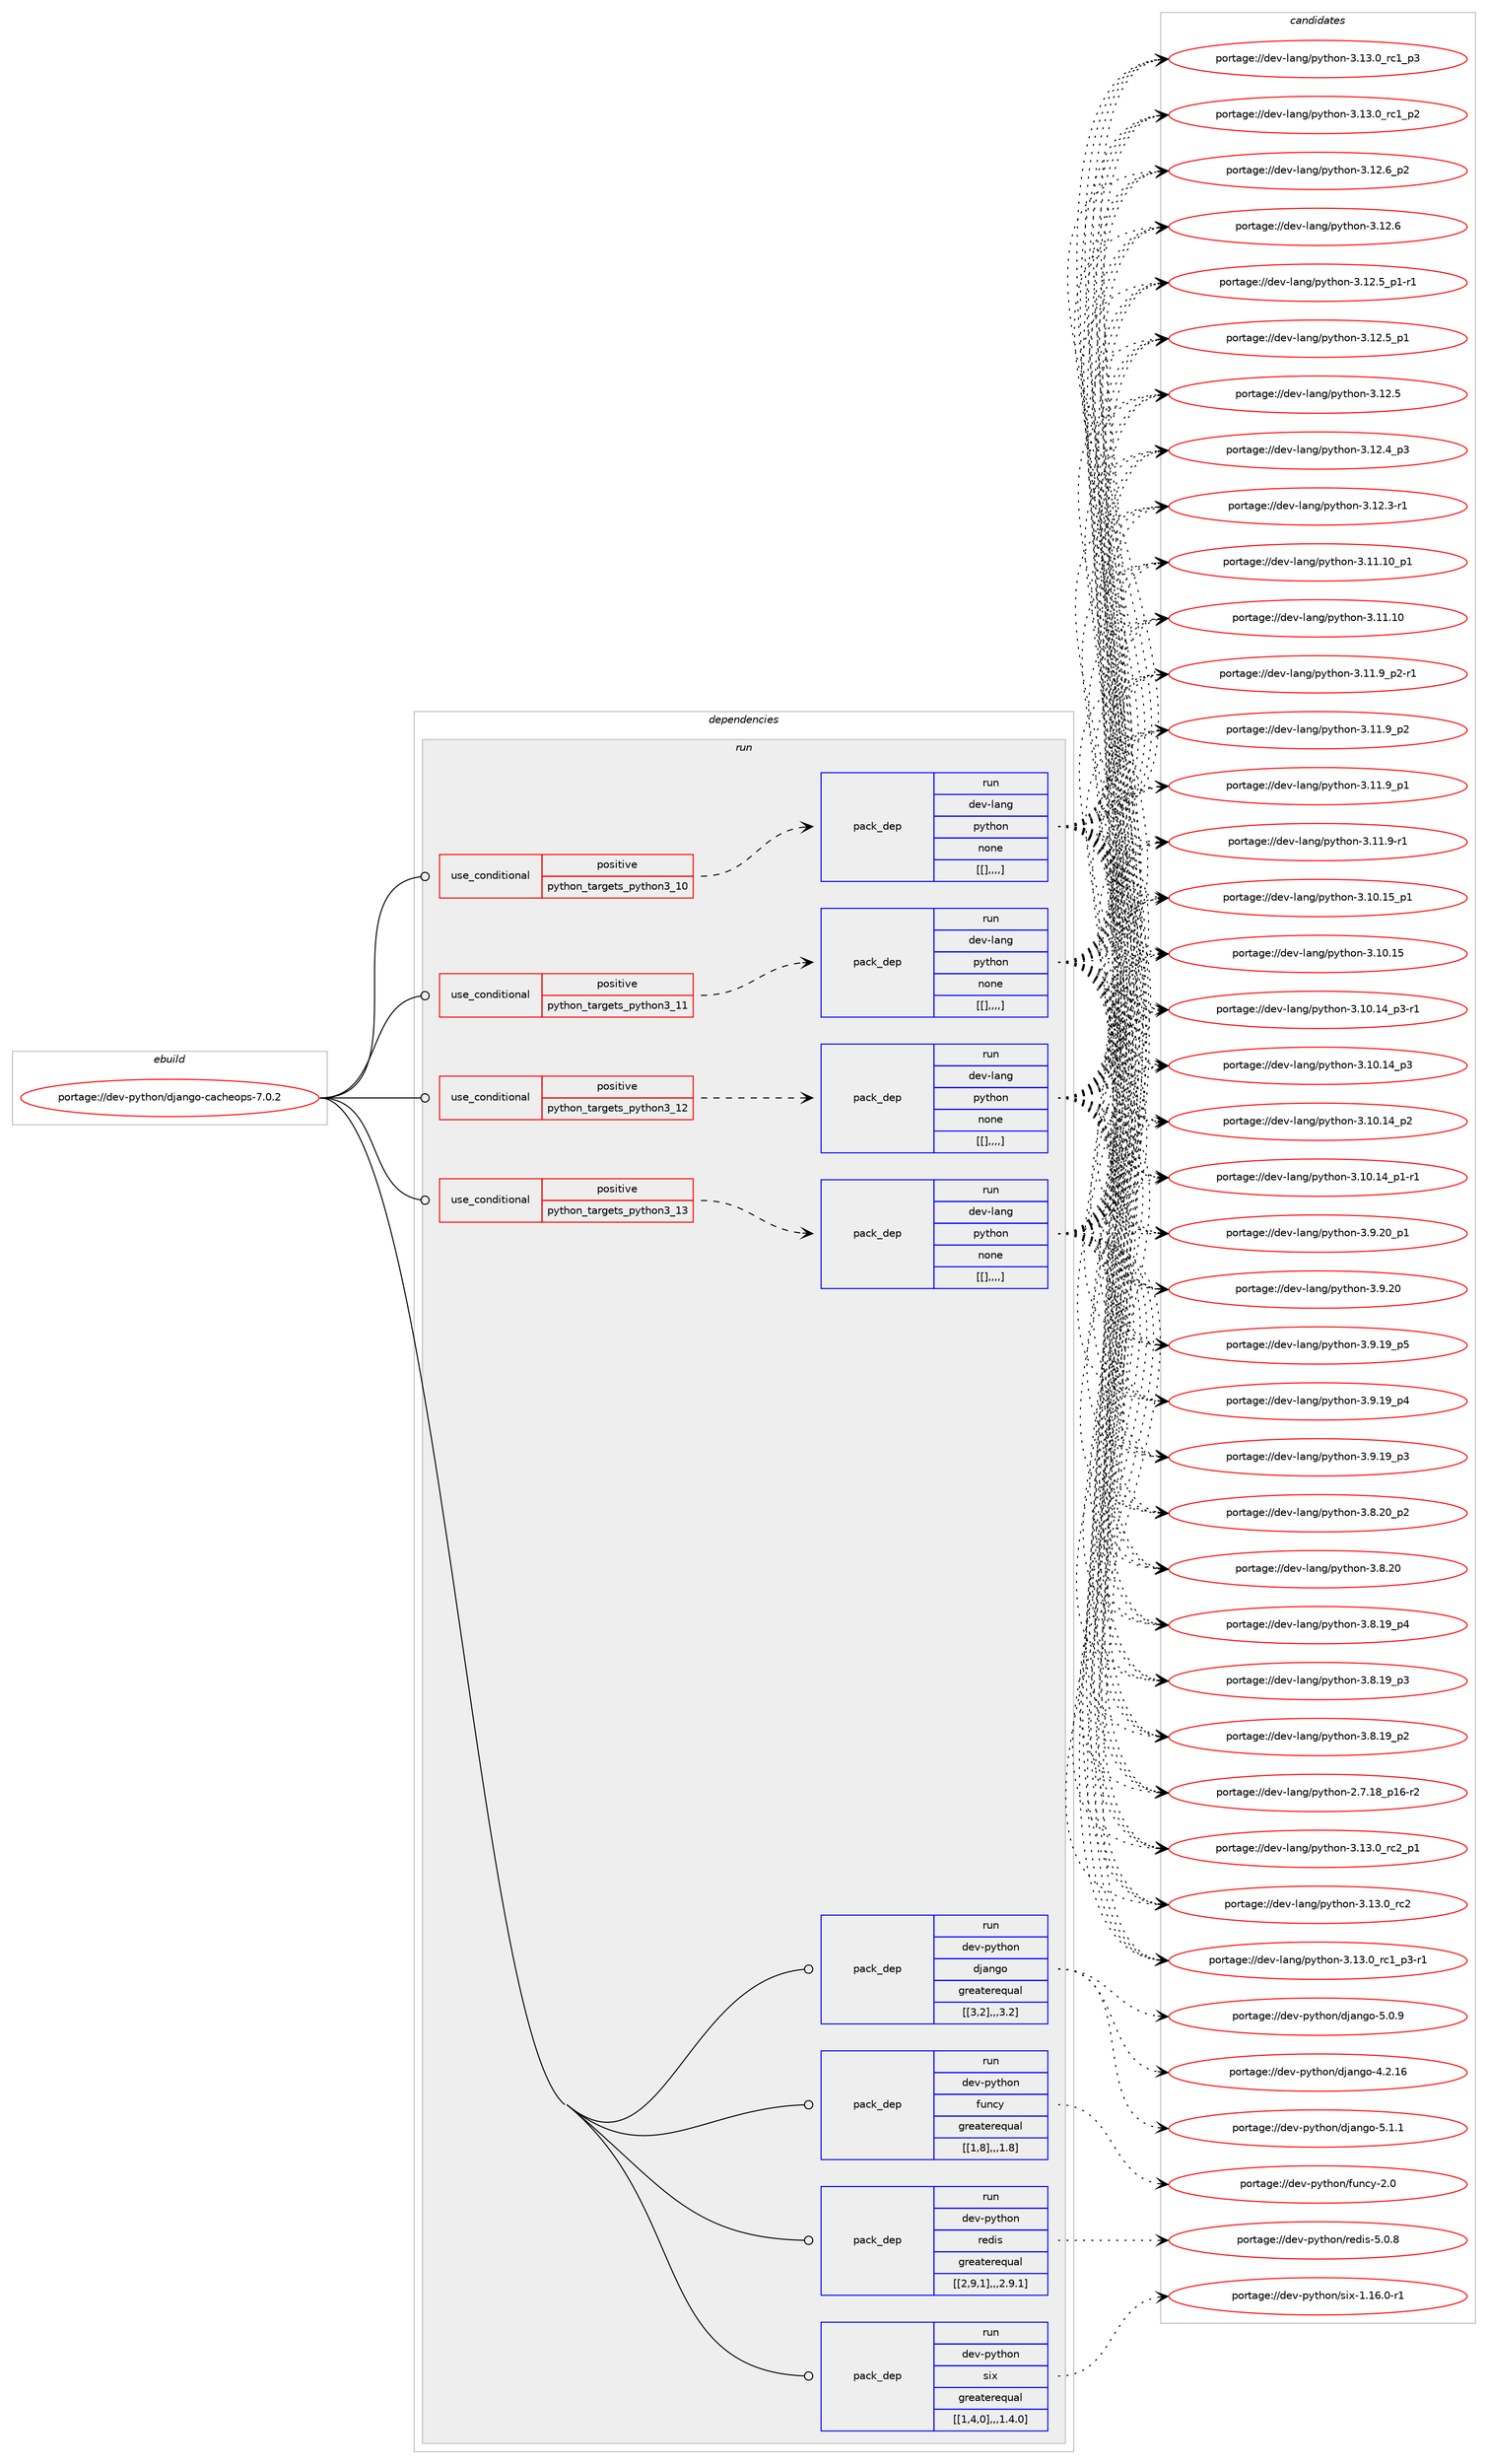 digraph prolog {

# *************
# Graph options
# *************

newrank=true;
concentrate=true;
compound=true;
graph [rankdir=LR,fontname=Helvetica,fontsize=10,ranksep=1.5];#, ranksep=2.5, nodesep=0.2];
edge  [arrowhead=vee];
node  [fontname=Helvetica,fontsize=10];

# **********
# The ebuild
# **********

subgraph cluster_leftcol {
color=gray;
label=<<i>ebuild</i>>;
id [label="portage://dev-python/django-cacheops-7.0.2", color=red, width=4, href="../dev-python/django-cacheops-7.0.2.svg"];
}

# ****************
# The dependencies
# ****************

subgraph cluster_midcol {
color=gray;
label=<<i>dependencies</i>>;
subgraph cluster_compile {
fillcolor="#eeeeee";
style=filled;
label=<<i>compile</i>>;
}
subgraph cluster_compileandrun {
fillcolor="#eeeeee";
style=filled;
label=<<i>compile and run</i>>;
}
subgraph cluster_run {
fillcolor="#eeeeee";
style=filled;
label=<<i>run</i>>;
subgraph cond33469 {
dependency146991 [label=<<TABLE BORDER="0" CELLBORDER="1" CELLSPACING="0" CELLPADDING="4"><TR><TD ROWSPAN="3" CELLPADDING="10">use_conditional</TD></TR><TR><TD>positive</TD></TR><TR><TD>python_targets_python3_10</TD></TR></TABLE>>, shape=none, color=red];
subgraph pack112310 {
dependency146992 [label=<<TABLE BORDER="0" CELLBORDER="1" CELLSPACING="0" CELLPADDING="4" WIDTH="220"><TR><TD ROWSPAN="6" CELLPADDING="30">pack_dep</TD></TR><TR><TD WIDTH="110">run</TD></TR><TR><TD>dev-lang</TD></TR><TR><TD>python</TD></TR><TR><TD>none</TD></TR><TR><TD>[[],,,,]</TD></TR></TABLE>>, shape=none, color=blue];
}
dependency146991:e -> dependency146992:w [weight=20,style="dashed",arrowhead="vee"];
}
id:e -> dependency146991:w [weight=20,style="solid",arrowhead="odot"];
subgraph cond33470 {
dependency146993 [label=<<TABLE BORDER="0" CELLBORDER="1" CELLSPACING="0" CELLPADDING="4"><TR><TD ROWSPAN="3" CELLPADDING="10">use_conditional</TD></TR><TR><TD>positive</TD></TR><TR><TD>python_targets_python3_11</TD></TR></TABLE>>, shape=none, color=red];
subgraph pack112311 {
dependency146994 [label=<<TABLE BORDER="0" CELLBORDER="1" CELLSPACING="0" CELLPADDING="4" WIDTH="220"><TR><TD ROWSPAN="6" CELLPADDING="30">pack_dep</TD></TR><TR><TD WIDTH="110">run</TD></TR><TR><TD>dev-lang</TD></TR><TR><TD>python</TD></TR><TR><TD>none</TD></TR><TR><TD>[[],,,,]</TD></TR></TABLE>>, shape=none, color=blue];
}
dependency146993:e -> dependency146994:w [weight=20,style="dashed",arrowhead="vee"];
}
id:e -> dependency146993:w [weight=20,style="solid",arrowhead="odot"];
subgraph cond33471 {
dependency146995 [label=<<TABLE BORDER="0" CELLBORDER="1" CELLSPACING="0" CELLPADDING="4"><TR><TD ROWSPAN="3" CELLPADDING="10">use_conditional</TD></TR><TR><TD>positive</TD></TR><TR><TD>python_targets_python3_12</TD></TR></TABLE>>, shape=none, color=red];
subgraph pack112312 {
dependency146996 [label=<<TABLE BORDER="0" CELLBORDER="1" CELLSPACING="0" CELLPADDING="4" WIDTH="220"><TR><TD ROWSPAN="6" CELLPADDING="30">pack_dep</TD></TR><TR><TD WIDTH="110">run</TD></TR><TR><TD>dev-lang</TD></TR><TR><TD>python</TD></TR><TR><TD>none</TD></TR><TR><TD>[[],,,,]</TD></TR></TABLE>>, shape=none, color=blue];
}
dependency146995:e -> dependency146996:w [weight=20,style="dashed",arrowhead="vee"];
}
id:e -> dependency146995:w [weight=20,style="solid",arrowhead="odot"];
subgraph cond33472 {
dependency146997 [label=<<TABLE BORDER="0" CELLBORDER="1" CELLSPACING="0" CELLPADDING="4"><TR><TD ROWSPAN="3" CELLPADDING="10">use_conditional</TD></TR><TR><TD>positive</TD></TR><TR><TD>python_targets_python3_13</TD></TR></TABLE>>, shape=none, color=red];
subgraph pack112313 {
dependency146998 [label=<<TABLE BORDER="0" CELLBORDER="1" CELLSPACING="0" CELLPADDING="4" WIDTH="220"><TR><TD ROWSPAN="6" CELLPADDING="30">pack_dep</TD></TR><TR><TD WIDTH="110">run</TD></TR><TR><TD>dev-lang</TD></TR><TR><TD>python</TD></TR><TR><TD>none</TD></TR><TR><TD>[[],,,,]</TD></TR></TABLE>>, shape=none, color=blue];
}
dependency146997:e -> dependency146998:w [weight=20,style="dashed",arrowhead="vee"];
}
id:e -> dependency146997:w [weight=20,style="solid",arrowhead="odot"];
subgraph pack112314 {
dependency146999 [label=<<TABLE BORDER="0" CELLBORDER="1" CELLSPACING="0" CELLPADDING="4" WIDTH="220"><TR><TD ROWSPAN="6" CELLPADDING="30">pack_dep</TD></TR><TR><TD WIDTH="110">run</TD></TR><TR><TD>dev-python</TD></TR><TR><TD>django</TD></TR><TR><TD>greaterequal</TD></TR><TR><TD>[[3,2],,,3.2]</TD></TR></TABLE>>, shape=none, color=blue];
}
id:e -> dependency146999:w [weight=20,style="solid",arrowhead="odot"];
subgraph pack112315 {
dependency147000 [label=<<TABLE BORDER="0" CELLBORDER="1" CELLSPACING="0" CELLPADDING="4" WIDTH="220"><TR><TD ROWSPAN="6" CELLPADDING="30">pack_dep</TD></TR><TR><TD WIDTH="110">run</TD></TR><TR><TD>dev-python</TD></TR><TR><TD>funcy</TD></TR><TR><TD>greaterequal</TD></TR><TR><TD>[[1,8],,,1.8]</TD></TR></TABLE>>, shape=none, color=blue];
}
id:e -> dependency147000:w [weight=20,style="solid",arrowhead="odot"];
subgraph pack112316 {
dependency147001 [label=<<TABLE BORDER="0" CELLBORDER="1" CELLSPACING="0" CELLPADDING="4" WIDTH="220"><TR><TD ROWSPAN="6" CELLPADDING="30">pack_dep</TD></TR><TR><TD WIDTH="110">run</TD></TR><TR><TD>dev-python</TD></TR><TR><TD>redis</TD></TR><TR><TD>greaterequal</TD></TR><TR><TD>[[2,9,1],,,2.9.1]</TD></TR></TABLE>>, shape=none, color=blue];
}
id:e -> dependency147001:w [weight=20,style="solid",arrowhead="odot"];
subgraph pack112317 {
dependency147002 [label=<<TABLE BORDER="0" CELLBORDER="1" CELLSPACING="0" CELLPADDING="4" WIDTH="220"><TR><TD ROWSPAN="6" CELLPADDING="30">pack_dep</TD></TR><TR><TD WIDTH="110">run</TD></TR><TR><TD>dev-python</TD></TR><TR><TD>six</TD></TR><TR><TD>greaterequal</TD></TR><TR><TD>[[1,4,0],,,1.4.0]</TD></TR></TABLE>>, shape=none, color=blue];
}
id:e -> dependency147002:w [weight=20,style="solid",arrowhead="odot"];
}
}

# **************
# The candidates
# **************

subgraph cluster_choices {
rank=same;
color=gray;
label=<<i>candidates</i>>;

subgraph choice112310 {
color=black;
nodesep=1;
choice100101118451089711010347112121116104111110455146495146489511499509511249 [label="portage://dev-lang/python-3.13.0_rc2_p1", color=red, width=4,href="../dev-lang/python-3.13.0_rc2_p1.svg"];
choice10010111845108971101034711212111610411111045514649514648951149950 [label="portage://dev-lang/python-3.13.0_rc2", color=red, width=4,href="../dev-lang/python-3.13.0_rc2.svg"];
choice1001011184510897110103471121211161041111104551464951464895114994995112514511449 [label="portage://dev-lang/python-3.13.0_rc1_p3-r1", color=red, width=4,href="../dev-lang/python-3.13.0_rc1_p3-r1.svg"];
choice100101118451089711010347112121116104111110455146495146489511499499511251 [label="portage://dev-lang/python-3.13.0_rc1_p3", color=red, width=4,href="../dev-lang/python-3.13.0_rc1_p3.svg"];
choice100101118451089711010347112121116104111110455146495146489511499499511250 [label="portage://dev-lang/python-3.13.0_rc1_p2", color=red, width=4,href="../dev-lang/python-3.13.0_rc1_p2.svg"];
choice100101118451089711010347112121116104111110455146495046549511250 [label="portage://dev-lang/python-3.12.6_p2", color=red, width=4,href="../dev-lang/python-3.12.6_p2.svg"];
choice10010111845108971101034711212111610411111045514649504654 [label="portage://dev-lang/python-3.12.6", color=red, width=4,href="../dev-lang/python-3.12.6.svg"];
choice1001011184510897110103471121211161041111104551464950465395112494511449 [label="portage://dev-lang/python-3.12.5_p1-r1", color=red, width=4,href="../dev-lang/python-3.12.5_p1-r1.svg"];
choice100101118451089711010347112121116104111110455146495046539511249 [label="portage://dev-lang/python-3.12.5_p1", color=red, width=4,href="../dev-lang/python-3.12.5_p1.svg"];
choice10010111845108971101034711212111610411111045514649504653 [label="portage://dev-lang/python-3.12.5", color=red, width=4,href="../dev-lang/python-3.12.5.svg"];
choice100101118451089711010347112121116104111110455146495046529511251 [label="portage://dev-lang/python-3.12.4_p3", color=red, width=4,href="../dev-lang/python-3.12.4_p3.svg"];
choice100101118451089711010347112121116104111110455146495046514511449 [label="portage://dev-lang/python-3.12.3-r1", color=red, width=4,href="../dev-lang/python-3.12.3-r1.svg"];
choice10010111845108971101034711212111610411111045514649494649489511249 [label="portage://dev-lang/python-3.11.10_p1", color=red, width=4,href="../dev-lang/python-3.11.10_p1.svg"];
choice1001011184510897110103471121211161041111104551464949464948 [label="portage://dev-lang/python-3.11.10", color=red, width=4,href="../dev-lang/python-3.11.10.svg"];
choice1001011184510897110103471121211161041111104551464949465795112504511449 [label="portage://dev-lang/python-3.11.9_p2-r1", color=red, width=4,href="../dev-lang/python-3.11.9_p2-r1.svg"];
choice100101118451089711010347112121116104111110455146494946579511250 [label="portage://dev-lang/python-3.11.9_p2", color=red, width=4,href="../dev-lang/python-3.11.9_p2.svg"];
choice100101118451089711010347112121116104111110455146494946579511249 [label="portage://dev-lang/python-3.11.9_p1", color=red, width=4,href="../dev-lang/python-3.11.9_p1.svg"];
choice100101118451089711010347112121116104111110455146494946574511449 [label="portage://dev-lang/python-3.11.9-r1", color=red, width=4,href="../dev-lang/python-3.11.9-r1.svg"];
choice10010111845108971101034711212111610411111045514649484649539511249 [label="portage://dev-lang/python-3.10.15_p1", color=red, width=4,href="../dev-lang/python-3.10.15_p1.svg"];
choice1001011184510897110103471121211161041111104551464948464953 [label="portage://dev-lang/python-3.10.15", color=red, width=4,href="../dev-lang/python-3.10.15.svg"];
choice100101118451089711010347112121116104111110455146494846495295112514511449 [label="portage://dev-lang/python-3.10.14_p3-r1", color=red, width=4,href="../dev-lang/python-3.10.14_p3-r1.svg"];
choice10010111845108971101034711212111610411111045514649484649529511251 [label="portage://dev-lang/python-3.10.14_p3", color=red, width=4,href="../dev-lang/python-3.10.14_p3.svg"];
choice10010111845108971101034711212111610411111045514649484649529511250 [label="portage://dev-lang/python-3.10.14_p2", color=red, width=4,href="../dev-lang/python-3.10.14_p2.svg"];
choice100101118451089711010347112121116104111110455146494846495295112494511449 [label="portage://dev-lang/python-3.10.14_p1-r1", color=red, width=4,href="../dev-lang/python-3.10.14_p1-r1.svg"];
choice100101118451089711010347112121116104111110455146574650489511249 [label="portage://dev-lang/python-3.9.20_p1", color=red, width=4,href="../dev-lang/python-3.9.20_p1.svg"];
choice10010111845108971101034711212111610411111045514657465048 [label="portage://dev-lang/python-3.9.20", color=red, width=4,href="../dev-lang/python-3.9.20.svg"];
choice100101118451089711010347112121116104111110455146574649579511253 [label="portage://dev-lang/python-3.9.19_p5", color=red, width=4,href="../dev-lang/python-3.9.19_p5.svg"];
choice100101118451089711010347112121116104111110455146574649579511252 [label="portage://dev-lang/python-3.9.19_p4", color=red, width=4,href="../dev-lang/python-3.9.19_p4.svg"];
choice100101118451089711010347112121116104111110455146574649579511251 [label="portage://dev-lang/python-3.9.19_p3", color=red, width=4,href="../dev-lang/python-3.9.19_p3.svg"];
choice100101118451089711010347112121116104111110455146564650489511250 [label="portage://dev-lang/python-3.8.20_p2", color=red, width=4,href="../dev-lang/python-3.8.20_p2.svg"];
choice10010111845108971101034711212111610411111045514656465048 [label="portage://dev-lang/python-3.8.20", color=red, width=4,href="../dev-lang/python-3.8.20.svg"];
choice100101118451089711010347112121116104111110455146564649579511252 [label="portage://dev-lang/python-3.8.19_p4", color=red, width=4,href="../dev-lang/python-3.8.19_p4.svg"];
choice100101118451089711010347112121116104111110455146564649579511251 [label="portage://dev-lang/python-3.8.19_p3", color=red, width=4,href="../dev-lang/python-3.8.19_p3.svg"];
choice100101118451089711010347112121116104111110455146564649579511250 [label="portage://dev-lang/python-3.8.19_p2", color=red, width=4,href="../dev-lang/python-3.8.19_p2.svg"];
choice100101118451089711010347112121116104111110455046554649569511249544511450 [label="portage://dev-lang/python-2.7.18_p16-r2", color=red, width=4,href="../dev-lang/python-2.7.18_p16-r2.svg"];
dependency146992:e -> choice100101118451089711010347112121116104111110455146495146489511499509511249:w [style=dotted,weight="100"];
dependency146992:e -> choice10010111845108971101034711212111610411111045514649514648951149950:w [style=dotted,weight="100"];
dependency146992:e -> choice1001011184510897110103471121211161041111104551464951464895114994995112514511449:w [style=dotted,weight="100"];
dependency146992:e -> choice100101118451089711010347112121116104111110455146495146489511499499511251:w [style=dotted,weight="100"];
dependency146992:e -> choice100101118451089711010347112121116104111110455146495146489511499499511250:w [style=dotted,weight="100"];
dependency146992:e -> choice100101118451089711010347112121116104111110455146495046549511250:w [style=dotted,weight="100"];
dependency146992:e -> choice10010111845108971101034711212111610411111045514649504654:w [style=dotted,weight="100"];
dependency146992:e -> choice1001011184510897110103471121211161041111104551464950465395112494511449:w [style=dotted,weight="100"];
dependency146992:e -> choice100101118451089711010347112121116104111110455146495046539511249:w [style=dotted,weight="100"];
dependency146992:e -> choice10010111845108971101034711212111610411111045514649504653:w [style=dotted,weight="100"];
dependency146992:e -> choice100101118451089711010347112121116104111110455146495046529511251:w [style=dotted,weight="100"];
dependency146992:e -> choice100101118451089711010347112121116104111110455146495046514511449:w [style=dotted,weight="100"];
dependency146992:e -> choice10010111845108971101034711212111610411111045514649494649489511249:w [style=dotted,weight="100"];
dependency146992:e -> choice1001011184510897110103471121211161041111104551464949464948:w [style=dotted,weight="100"];
dependency146992:e -> choice1001011184510897110103471121211161041111104551464949465795112504511449:w [style=dotted,weight="100"];
dependency146992:e -> choice100101118451089711010347112121116104111110455146494946579511250:w [style=dotted,weight="100"];
dependency146992:e -> choice100101118451089711010347112121116104111110455146494946579511249:w [style=dotted,weight="100"];
dependency146992:e -> choice100101118451089711010347112121116104111110455146494946574511449:w [style=dotted,weight="100"];
dependency146992:e -> choice10010111845108971101034711212111610411111045514649484649539511249:w [style=dotted,weight="100"];
dependency146992:e -> choice1001011184510897110103471121211161041111104551464948464953:w [style=dotted,weight="100"];
dependency146992:e -> choice100101118451089711010347112121116104111110455146494846495295112514511449:w [style=dotted,weight="100"];
dependency146992:e -> choice10010111845108971101034711212111610411111045514649484649529511251:w [style=dotted,weight="100"];
dependency146992:e -> choice10010111845108971101034711212111610411111045514649484649529511250:w [style=dotted,weight="100"];
dependency146992:e -> choice100101118451089711010347112121116104111110455146494846495295112494511449:w [style=dotted,weight="100"];
dependency146992:e -> choice100101118451089711010347112121116104111110455146574650489511249:w [style=dotted,weight="100"];
dependency146992:e -> choice10010111845108971101034711212111610411111045514657465048:w [style=dotted,weight="100"];
dependency146992:e -> choice100101118451089711010347112121116104111110455146574649579511253:w [style=dotted,weight="100"];
dependency146992:e -> choice100101118451089711010347112121116104111110455146574649579511252:w [style=dotted,weight="100"];
dependency146992:e -> choice100101118451089711010347112121116104111110455146574649579511251:w [style=dotted,weight="100"];
dependency146992:e -> choice100101118451089711010347112121116104111110455146564650489511250:w [style=dotted,weight="100"];
dependency146992:e -> choice10010111845108971101034711212111610411111045514656465048:w [style=dotted,weight="100"];
dependency146992:e -> choice100101118451089711010347112121116104111110455146564649579511252:w [style=dotted,weight="100"];
dependency146992:e -> choice100101118451089711010347112121116104111110455146564649579511251:w [style=dotted,weight="100"];
dependency146992:e -> choice100101118451089711010347112121116104111110455146564649579511250:w [style=dotted,weight="100"];
dependency146992:e -> choice100101118451089711010347112121116104111110455046554649569511249544511450:w [style=dotted,weight="100"];
}
subgraph choice112311 {
color=black;
nodesep=1;
choice100101118451089711010347112121116104111110455146495146489511499509511249 [label="portage://dev-lang/python-3.13.0_rc2_p1", color=red, width=4,href="../dev-lang/python-3.13.0_rc2_p1.svg"];
choice10010111845108971101034711212111610411111045514649514648951149950 [label="portage://dev-lang/python-3.13.0_rc2", color=red, width=4,href="../dev-lang/python-3.13.0_rc2.svg"];
choice1001011184510897110103471121211161041111104551464951464895114994995112514511449 [label="portage://dev-lang/python-3.13.0_rc1_p3-r1", color=red, width=4,href="../dev-lang/python-3.13.0_rc1_p3-r1.svg"];
choice100101118451089711010347112121116104111110455146495146489511499499511251 [label="portage://dev-lang/python-3.13.0_rc1_p3", color=red, width=4,href="../dev-lang/python-3.13.0_rc1_p3.svg"];
choice100101118451089711010347112121116104111110455146495146489511499499511250 [label="portage://dev-lang/python-3.13.0_rc1_p2", color=red, width=4,href="../dev-lang/python-3.13.0_rc1_p2.svg"];
choice100101118451089711010347112121116104111110455146495046549511250 [label="portage://dev-lang/python-3.12.6_p2", color=red, width=4,href="../dev-lang/python-3.12.6_p2.svg"];
choice10010111845108971101034711212111610411111045514649504654 [label="portage://dev-lang/python-3.12.6", color=red, width=4,href="../dev-lang/python-3.12.6.svg"];
choice1001011184510897110103471121211161041111104551464950465395112494511449 [label="portage://dev-lang/python-3.12.5_p1-r1", color=red, width=4,href="../dev-lang/python-3.12.5_p1-r1.svg"];
choice100101118451089711010347112121116104111110455146495046539511249 [label="portage://dev-lang/python-3.12.5_p1", color=red, width=4,href="../dev-lang/python-3.12.5_p1.svg"];
choice10010111845108971101034711212111610411111045514649504653 [label="portage://dev-lang/python-3.12.5", color=red, width=4,href="../dev-lang/python-3.12.5.svg"];
choice100101118451089711010347112121116104111110455146495046529511251 [label="portage://dev-lang/python-3.12.4_p3", color=red, width=4,href="../dev-lang/python-3.12.4_p3.svg"];
choice100101118451089711010347112121116104111110455146495046514511449 [label="portage://dev-lang/python-3.12.3-r1", color=red, width=4,href="../dev-lang/python-3.12.3-r1.svg"];
choice10010111845108971101034711212111610411111045514649494649489511249 [label="portage://dev-lang/python-3.11.10_p1", color=red, width=4,href="../dev-lang/python-3.11.10_p1.svg"];
choice1001011184510897110103471121211161041111104551464949464948 [label="portage://dev-lang/python-3.11.10", color=red, width=4,href="../dev-lang/python-3.11.10.svg"];
choice1001011184510897110103471121211161041111104551464949465795112504511449 [label="portage://dev-lang/python-3.11.9_p2-r1", color=red, width=4,href="../dev-lang/python-3.11.9_p2-r1.svg"];
choice100101118451089711010347112121116104111110455146494946579511250 [label="portage://dev-lang/python-3.11.9_p2", color=red, width=4,href="../dev-lang/python-3.11.9_p2.svg"];
choice100101118451089711010347112121116104111110455146494946579511249 [label="portage://dev-lang/python-3.11.9_p1", color=red, width=4,href="../dev-lang/python-3.11.9_p1.svg"];
choice100101118451089711010347112121116104111110455146494946574511449 [label="portage://dev-lang/python-3.11.9-r1", color=red, width=4,href="../dev-lang/python-3.11.9-r1.svg"];
choice10010111845108971101034711212111610411111045514649484649539511249 [label="portage://dev-lang/python-3.10.15_p1", color=red, width=4,href="../dev-lang/python-3.10.15_p1.svg"];
choice1001011184510897110103471121211161041111104551464948464953 [label="portage://dev-lang/python-3.10.15", color=red, width=4,href="../dev-lang/python-3.10.15.svg"];
choice100101118451089711010347112121116104111110455146494846495295112514511449 [label="portage://dev-lang/python-3.10.14_p3-r1", color=red, width=4,href="../dev-lang/python-3.10.14_p3-r1.svg"];
choice10010111845108971101034711212111610411111045514649484649529511251 [label="portage://dev-lang/python-3.10.14_p3", color=red, width=4,href="../dev-lang/python-3.10.14_p3.svg"];
choice10010111845108971101034711212111610411111045514649484649529511250 [label="portage://dev-lang/python-3.10.14_p2", color=red, width=4,href="../dev-lang/python-3.10.14_p2.svg"];
choice100101118451089711010347112121116104111110455146494846495295112494511449 [label="portage://dev-lang/python-3.10.14_p1-r1", color=red, width=4,href="../dev-lang/python-3.10.14_p1-r1.svg"];
choice100101118451089711010347112121116104111110455146574650489511249 [label="portage://dev-lang/python-3.9.20_p1", color=red, width=4,href="../dev-lang/python-3.9.20_p1.svg"];
choice10010111845108971101034711212111610411111045514657465048 [label="portage://dev-lang/python-3.9.20", color=red, width=4,href="../dev-lang/python-3.9.20.svg"];
choice100101118451089711010347112121116104111110455146574649579511253 [label="portage://dev-lang/python-3.9.19_p5", color=red, width=4,href="../dev-lang/python-3.9.19_p5.svg"];
choice100101118451089711010347112121116104111110455146574649579511252 [label="portage://dev-lang/python-3.9.19_p4", color=red, width=4,href="../dev-lang/python-3.9.19_p4.svg"];
choice100101118451089711010347112121116104111110455146574649579511251 [label="portage://dev-lang/python-3.9.19_p3", color=red, width=4,href="../dev-lang/python-3.9.19_p3.svg"];
choice100101118451089711010347112121116104111110455146564650489511250 [label="portage://dev-lang/python-3.8.20_p2", color=red, width=4,href="../dev-lang/python-3.8.20_p2.svg"];
choice10010111845108971101034711212111610411111045514656465048 [label="portage://dev-lang/python-3.8.20", color=red, width=4,href="../dev-lang/python-3.8.20.svg"];
choice100101118451089711010347112121116104111110455146564649579511252 [label="portage://dev-lang/python-3.8.19_p4", color=red, width=4,href="../dev-lang/python-3.8.19_p4.svg"];
choice100101118451089711010347112121116104111110455146564649579511251 [label="portage://dev-lang/python-3.8.19_p3", color=red, width=4,href="../dev-lang/python-3.8.19_p3.svg"];
choice100101118451089711010347112121116104111110455146564649579511250 [label="portage://dev-lang/python-3.8.19_p2", color=red, width=4,href="../dev-lang/python-3.8.19_p2.svg"];
choice100101118451089711010347112121116104111110455046554649569511249544511450 [label="portage://dev-lang/python-2.7.18_p16-r2", color=red, width=4,href="../dev-lang/python-2.7.18_p16-r2.svg"];
dependency146994:e -> choice100101118451089711010347112121116104111110455146495146489511499509511249:w [style=dotted,weight="100"];
dependency146994:e -> choice10010111845108971101034711212111610411111045514649514648951149950:w [style=dotted,weight="100"];
dependency146994:e -> choice1001011184510897110103471121211161041111104551464951464895114994995112514511449:w [style=dotted,weight="100"];
dependency146994:e -> choice100101118451089711010347112121116104111110455146495146489511499499511251:w [style=dotted,weight="100"];
dependency146994:e -> choice100101118451089711010347112121116104111110455146495146489511499499511250:w [style=dotted,weight="100"];
dependency146994:e -> choice100101118451089711010347112121116104111110455146495046549511250:w [style=dotted,weight="100"];
dependency146994:e -> choice10010111845108971101034711212111610411111045514649504654:w [style=dotted,weight="100"];
dependency146994:e -> choice1001011184510897110103471121211161041111104551464950465395112494511449:w [style=dotted,weight="100"];
dependency146994:e -> choice100101118451089711010347112121116104111110455146495046539511249:w [style=dotted,weight="100"];
dependency146994:e -> choice10010111845108971101034711212111610411111045514649504653:w [style=dotted,weight="100"];
dependency146994:e -> choice100101118451089711010347112121116104111110455146495046529511251:w [style=dotted,weight="100"];
dependency146994:e -> choice100101118451089711010347112121116104111110455146495046514511449:w [style=dotted,weight="100"];
dependency146994:e -> choice10010111845108971101034711212111610411111045514649494649489511249:w [style=dotted,weight="100"];
dependency146994:e -> choice1001011184510897110103471121211161041111104551464949464948:w [style=dotted,weight="100"];
dependency146994:e -> choice1001011184510897110103471121211161041111104551464949465795112504511449:w [style=dotted,weight="100"];
dependency146994:e -> choice100101118451089711010347112121116104111110455146494946579511250:w [style=dotted,weight="100"];
dependency146994:e -> choice100101118451089711010347112121116104111110455146494946579511249:w [style=dotted,weight="100"];
dependency146994:e -> choice100101118451089711010347112121116104111110455146494946574511449:w [style=dotted,weight="100"];
dependency146994:e -> choice10010111845108971101034711212111610411111045514649484649539511249:w [style=dotted,weight="100"];
dependency146994:e -> choice1001011184510897110103471121211161041111104551464948464953:w [style=dotted,weight="100"];
dependency146994:e -> choice100101118451089711010347112121116104111110455146494846495295112514511449:w [style=dotted,weight="100"];
dependency146994:e -> choice10010111845108971101034711212111610411111045514649484649529511251:w [style=dotted,weight="100"];
dependency146994:e -> choice10010111845108971101034711212111610411111045514649484649529511250:w [style=dotted,weight="100"];
dependency146994:e -> choice100101118451089711010347112121116104111110455146494846495295112494511449:w [style=dotted,weight="100"];
dependency146994:e -> choice100101118451089711010347112121116104111110455146574650489511249:w [style=dotted,weight="100"];
dependency146994:e -> choice10010111845108971101034711212111610411111045514657465048:w [style=dotted,weight="100"];
dependency146994:e -> choice100101118451089711010347112121116104111110455146574649579511253:w [style=dotted,weight="100"];
dependency146994:e -> choice100101118451089711010347112121116104111110455146574649579511252:w [style=dotted,weight="100"];
dependency146994:e -> choice100101118451089711010347112121116104111110455146574649579511251:w [style=dotted,weight="100"];
dependency146994:e -> choice100101118451089711010347112121116104111110455146564650489511250:w [style=dotted,weight="100"];
dependency146994:e -> choice10010111845108971101034711212111610411111045514656465048:w [style=dotted,weight="100"];
dependency146994:e -> choice100101118451089711010347112121116104111110455146564649579511252:w [style=dotted,weight="100"];
dependency146994:e -> choice100101118451089711010347112121116104111110455146564649579511251:w [style=dotted,weight="100"];
dependency146994:e -> choice100101118451089711010347112121116104111110455146564649579511250:w [style=dotted,weight="100"];
dependency146994:e -> choice100101118451089711010347112121116104111110455046554649569511249544511450:w [style=dotted,weight="100"];
}
subgraph choice112312 {
color=black;
nodesep=1;
choice100101118451089711010347112121116104111110455146495146489511499509511249 [label="portage://dev-lang/python-3.13.0_rc2_p1", color=red, width=4,href="../dev-lang/python-3.13.0_rc2_p1.svg"];
choice10010111845108971101034711212111610411111045514649514648951149950 [label="portage://dev-lang/python-3.13.0_rc2", color=red, width=4,href="../dev-lang/python-3.13.0_rc2.svg"];
choice1001011184510897110103471121211161041111104551464951464895114994995112514511449 [label="portage://dev-lang/python-3.13.0_rc1_p3-r1", color=red, width=4,href="../dev-lang/python-3.13.0_rc1_p3-r1.svg"];
choice100101118451089711010347112121116104111110455146495146489511499499511251 [label="portage://dev-lang/python-3.13.0_rc1_p3", color=red, width=4,href="../dev-lang/python-3.13.0_rc1_p3.svg"];
choice100101118451089711010347112121116104111110455146495146489511499499511250 [label="portage://dev-lang/python-3.13.0_rc1_p2", color=red, width=4,href="../dev-lang/python-3.13.0_rc1_p2.svg"];
choice100101118451089711010347112121116104111110455146495046549511250 [label="portage://dev-lang/python-3.12.6_p2", color=red, width=4,href="../dev-lang/python-3.12.6_p2.svg"];
choice10010111845108971101034711212111610411111045514649504654 [label="portage://dev-lang/python-3.12.6", color=red, width=4,href="../dev-lang/python-3.12.6.svg"];
choice1001011184510897110103471121211161041111104551464950465395112494511449 [label="portage://dev-lang/python-3.12.5_p1-r1", color=red, width=4,href="../dev-lang/python-3.12.5_p1-r1.svg"];
choice100101118451089711010347112121116104111110455146495046539511249 [label="portage://dev-lang/python-3.12.5_p1", color=red, width=4,href="../dev-lang/python-3.12.5_p1.svg"];
choice10010111845108971101034711212111610411111045514649504653 [label="portage://dev-lang/python-3.12.5", color=red, width=4,href="../dev-lang/python-3.12.5.svg"];
choice100101118451089711010347112121116104111110455146495046529511251 [label="portage://dev-lang/python-3.12.4_p3", color=red, width=4,href="../dev-lang/python-3.12.4_p3.svg"];
choice100101118451089711010347112121116104111110455146495046514511449 [label="portage://dev-lang/python-3.12.3-r1", color=red, width=4,href="../dev-lang/python-3.12.3-r1.svg"];
choice10010111845108971101034711212111610411111045514649494649489511249 [label="portage://dev-lang/python-3.11.10_p1", color=red, width=4,href="../dev-lang/python-3.11.10_p1.svg"];
choice1001011184510897110103471121211161041111104551464949464948 [label="portage://dev-lang/python-3.11.10", color=red, width=4,href="../dev-lang/python-3.11.10.svg"];
choice1001011184510897110103471121211161041111104551464949465795112504511449 [label="portage://dev-lang/python-3.11.9_p2-r1", color=red, width=4,href="../dev-lang/python-3.11.9_p2-r1.svg"];
choice100101118451089711010347112121116104111110455146494946579511250 [label="portage://dev-lang/python-3.11.9_p2", color=red, width=4,href="../dev-lang/python-3.11.9_p2.svg"];
choice100101118451089711010347112121116104111110455146494946579511249 [label="portage://dev-lang/python-3.11.9_p1", color=red, width=4,href="../dev-lang/python-3.11.9_p1.svg"];
choice100101118451089711010347112121116104111110455146494946574511449 [label="portage://dev-lang/python-3.11.9-r1", color=red, width=4,href="../dev-lang/python-3.11.9-r1.svg"];
choice10010111845108971101034711212111610411111045514649484649539511249 [label="portage://dev-lang/python-3.10.15_p1", color=red, width=4,href="../dev-lang/python-3.10.15_p1.svg"];
choice1001011184510897110103471121211161041111104551464948464953 [label="portage://dev-lang/python-3.10.15", color=red, width=4,href="../dev-lang/python-3.10.15.svg"];
choice100101118451089711010347112121116104111110455146494846495295112514511449 [label="portage://dev-lang/python-3.10.14_p3-r1", color=red, width=4,href="../dev-lang/python-3.10.14_p3-r1.svg"];
choice10010111845108971101034711212111610411111045514649484649529511251 [label="portage://dev-lang/python-3.10.14_p3", color=red, width=4,href="../dev-lang/python-3.10.14_p3.svg"];
choice10010111845108971101034711212111610411111045514649484649529511250 [label="portage://dev-lang/python-3.10.14_p2", color=red, width=4,href="../dev-lang/python-3.10.14_p2.svg"];
choice100101118451089711010347112121116104111110455146494846495295112494511449 [label="portage://dev-lang/python-3.10.14_p1-r1", color=red, width=4,href="../dev-lang/python-3.10.14_p1-r1.svg"];
choice100101118451089711010347112121116104111110455146574650489511249 [label="portage://dev-lang/python-3.9.20_p1", color=red, width=4,href="../dev-lang/python-3.9.20_p1.svg"];
choice10010111845108971101034711212111610411111045514657465048 [label="portage://dev-lang/python-3.9.20", color=red, width=4,href="../dev-lang/python-3.9.20.svg"];
choice100101118451089711010347112121116104111110455146574649579511253 [label="portage://dev-lang/python-3.9.19_p5", color=red, width=4,href="../dev-lang/python-3.9.19_p5.svg"];
choice100101118451089711010347112121116104111110455146574649579511252 [label="portage://dev-lang/python-3.9.19_p4", color=red, width=4,href="../dev-lang/python-3.9.19_p4.svg"];
choice100101118451089711010347112121116104111110455146574649579511251 [label="portage://dev-lang/python-3.9.19_p3", color=red, width=4,href="../dev-lang/python-3.9.19_p3.svg"];
choice100101118451089711010347112121116104111110455146564650489511250 [label="portage://dev-lang/python-3.8.20_p2", color=red, width=4,href="../dev-lang/python-3.8.20_p2.svg"];
choice10010111845108971101034711212111610411111045514656465048 [label="portage://dev-lang/python-3.8.20", color=red, width=4,href="../dev-lang/python-3.8.20.svg"];
choice100101118451089711010347112121116104111110455146564649579511252 [label="portage://dev-lang/python-3.8.19_p4", color=red, width=4,href="../dev-lang/python-3.8.19_p4.svg"];
choice100101118451089711010347112121116104111110455146564649579511251 [label="portage://dev-lang/python-3.8.19_p3", color=red, width=4,href="../dev-lang/python-3.8.19_p3.svg"];
choice100101118451089711010347112121116104111110455146564649579511250 [label="portage://dev-lang/python-3.8.19_p2", color=red, width=4,href="../dev-lang/python-3.8.19_p2.svg"];
choice100101118451089711010347112121116104111110455046554649569511249544511450 [label="portage://dev-lang/python-2.7.18_p16-r2", color=red, width=4,href="../dev-lang/python-2.7.18_p16-r2.svg"];
dependency146996:e -> choice100101118451089711010347112121116104111110455146495146489511499509511249:w [style=dotted,weight="100"];
dependency146996:e -> choice10010111845108971101034711212111610411111045514649514648951149950:w [style=dotted,weight="100"];
dependency146996:e -> choice1001011184510897110103471121211161041111104551464951464895114994995112514511449:w [style=dotted,weight="100"];
dependency146996:e -> choice100101118451089711010347112121116104111110455146495146489511499499511251:w [style=dotted,weight="100"];
dependency146996:e -> choice100101118451089711010347112121116104111110455146495146489511499499511250:w [style=dotted,weight="100"];
dependency146996:e -> choice100101118451089711010347112121116104111110455146495046549511250:w [style=dotted,weight="100"];
dependency146996:e -> choice10010111845108971101034711212111610411111045514649504654:w [style=dotted,weight="100"];
dependency146996:e -> choice1001011184510897110103471121211161041111104551464950465395112494511449:w [style=dotted,weight="100"];
dependency146996:e -> choice100101118451089711010347112121116104111110455146495046539511249:w [style=dotted,weight="100"];
dependency146996:e -> choice10010111845108971101034711212111610411111045514649504653:w [style=dotted,weight="100"];
dependency146996:e -> choice100101118451089711010347112121116104111110455146495046529511251:w [style=dotted,weight="100"];
dependency146996:e -> choice100101118451089711010347112121116104111110455146495046514511449:w [style=dotted,weight="100"];
dependency146996:e -> choice10010111845108971101034711212111610411111045514649494649489511249:w [style=dotted,weight="100"];
dependency146996:e -> choice1001011184510897110103471121211161041111104551464949464948:w [style=dotted,weight="100"];
dependency146996:e -> choice1001011184510897110103471121211161041111104551464949465795112504511449:w [style=dotted,weight="100"];
dependency146996:e -> choice100101118451089711010347112121116104111110455146494946579511250:w [style=dotted,weight="100"];
dependency146996:e -> choice100101118451089711010347112121116104111110455146494946579511249:w [style=dotted,weight="100"];
dependency146996:e -> choice100101118451089711010347112121116104111110455146494946574511449:w [style=dotted,weight="100"];
dependency146996:e -> choice10010111845108971101034711212111610411111045514649484649539511249:w [style=dotted,weight="100"];
dependency146996:e -> choice1001011184510897110103471121211161041111104551464948464953:w [style=dotted,weight="100"];
dependency146996:e -> choice100101118451089711010347112121116104111110455146494846495295112514511449:w [style=dotted,weight="100"];
dependency146996:e -> choice10010111845108971101034711212111610411111045514649484649529511251:w [style=dotted,weight="100"];
dependency146996:e -> choice10010111845108971101034711212111610411111045514649484649529511250:w [style=dotted,weight="100"];
dependency146996:e -> choice100101118451089711010347112121116104111110455146494846495295112494511449:w [style=dotted,weight="100"];
dependency146996:e -> choice100101118451089711010347112121116104111110455146574650489511249:w [style=dotted,weight="100"];
dependency146996:e -> choice10010111845108971101034711212111610411111045514657465048:w [style=dotted,weight="100"];
dependency146996:e -> choice100101118451089711010347112121116104111110455146574649579511253:w [style=dotted,weight="100"];
dependency146996:e -> choice100101118451089711010347112121116104111110455146574649579511252:w [style=dotted,weight="100"];
dependency146996:e -> choice100101118451089711010347112121116104111110455146574649579511251:w [style=dotted,weight="100"];
dependency146996:e -> choice100101118451089711010347112121116104111110455146564650489511250:w [style=dotted,weight="100"];
dependency146996:e -> choice10010111845108971101034711212111610411111045514656465048:w [style=dotted,weight="100"];
dependency146996:e -> choice100101118451089711010347112121116104111110455146564649579511252:w [style=dotted,weight="100"];
dependency146996:e -> choice100101118451089711010347112121116104111110455146564649579511251:w [style=dotted,weight="100"];
dependency146996:e -> choice100101118451089711010347112121116104111110455146564649579511250:w [style=dotted,weight="100"];
dependency146996:e -> choice100101118451089711010347112121116104111110455046554649569511249544511450:w [style=dotted,weight="100"];
}
subgraph choice112313 {
color=black;
nodesep=1;
choice100101118451089711010347112121116104111110455146495146489511499509511249 [label="portage://dev-lang/python-3.13.0_rc2_p1", color=red, width=4,href="../dev-lang/python-3.13.0_rc2_p1.svg"];
choice10010111845108971101034711212111610411111045514649514648951149950 [label="portage://dev-lang/python-3.13.0_rc2", color=red, width=4,href="../dev-lang/python-3.13.0_rc2.svg"];
choice1001011184510897110103471121211161041111104551464951464895114994995112514511449 [label="portage://dev-lang/python-3.13.0_rc1_p3-r1", color=red, width=4,href="../dev-lang/python-3.13.0_rc1_p3-r1.svg"];
choice100101118451089711010347112121116104111110455146495146489511499499511251 [label="portage://dev-lang/python-3.13.0_rc1_p3", color=red, width=4,href="../dev-lang/python-3.13.0_rc1_p3.svg"];
choice100101118451089711010347112121116104111110455146495146489511499499511250 [label="portage://dev-lang/python-3.13.0_rc1_p2", color=red, width=4,href="../dev-lang/python-3.13.0_rc1_p2.svg"];
choice100101118451089711010347112121116104111110455146495046549511250 [label="portage://dev-lang/python-3.12.6_p2", color=red, width=4,href="../dev-lang/python-3.12.6_p2.svg"];
choice10010111845108971101034711212111610411111045514649504654 [label="portage://dev-lang/python-3.12.6", color=red, width=4,href="../dev-lang/python-3.12.6.svg"];
choice1001011184510897110103471121211161041111104551464950465395112494511449 [label="portage://dev-lang/python-3.12.5_p1-r1", color=red, width=4,href="../dev-lang/python-3.12.5_p1-r1.svg"];
choice100101118451089711010347112121116104111110455146495046539511249 [label="portage://dev-lang/python-3.12.5_p1", color=red, width=4,href="../dev-lang/python-3.12.5_p1.svg"];
choice10010111845108971101034711212111610411111045514649504653 [label="portage://dev-lang/python-3.12.5", color=red, width=4,href="../dev-lang/python-3.12.5.svg"];
choice100101118451089711010347112121116104111110455146495046529511251 [label="portage://dev-lang/python-3.12.4_p3", color=red, width=4,href="../dev-lang/python-3.12.4_p3.svg"];
choice100101118451089711010347112121116104111110455146495046514511449 [label="portage://dev-lang/python-3.12.3-r1", color=red, width=4,href="../dev-lang/python-3.12.3-r1.svg"];
choice10010111845108971101034711212111610411111045514649494649489511249 [label="portage://dev-lang/python-3.11.10_p1", color=red, width=4,href="../dev-lang/python-3.11.10_p1.svg"];
choice1001011184510897110103471121211161041111104551464949464948 [label="portage://dev-lang/python-3.11.10", color=red, width=4,href="../dev-lang/python-3.11.10.svg"];
choice1001011184510897110103471121211161041111104551464949465795112504511449 [label="portage://dev-lang/python-3.11.9_p2-r1", color=red, width=4,href="../dev-lang/python-3.11.9_p2-r1.svg"];
choice100101118451089711010347112121116104111110455146494946579511250 [label="portage://dev-lang/python-3.11.9_p2", color=red, width=4,href="../dev-lang/python-3.11.9_p2.svg"];
choice100101118451089711010347112121116104111110455146494946579511249 [label="portage://dev-lang/python-3.11.9_p1", color=red, width=4,href="../dev-lang/python-3.11.9_p1.svg"];
choice100101118451089711010347112121116104111110455146494946574511449 [label="portage://dev-lang/python-3.11.9-r1", color=red, width=4,href="../dev-lang/python-3.11.9-r1.svg"];
choice10010111845108971101034711212111610411111045514649484649539511249 [label="portage://dev-lang/python-3.10.15_p1", color=red, width=4,href="../dev-lang/python-3.10.15_p1.svg"];
choice1001011184510897110103471121211161041111104551464948464953 [label="portage://dev-lang/python-3.10.15", color=red, width=4,href="../dev-lang/python-3.10.15.svg"];
choice100101118451089711010347112121116104111110455146494846495295112514511449 [label="portage://dev-lang/python-3.10.14_p3-r1", color=red, width=4,href="../dev-lang/python-3.10.14_p3-r1.svg"];
choice10010111845108971101034711212111610411111045514649484649529511251 [label="portage://dev-lang/python-3.10.14_p3", color=red, width=4,href="../dev-lang/python-3.10.14_p3.svg"];
choice10010111845108971101034711212111610411111045514649484649529511250 [label="portage://dev-lang/python-3.10.14_p2", color=red, width=4,href="../dev-lang/python-3.10.14_p2.svg"];
choice100101118451089711010347112121116104111110455146494846495295112494511449 [label="portage://dev-lang/python-3.10.14_p1-r1", color=red, width=4,href="../dev-lang/python-3.10.14_p1-r1.svg"];
choice100101118451089711010347112121116104111110455146574650489511249 [label="portage://dev-lang/python-3.9.20_p1", color=red, width=4,href="../dev-lang/python-3.9.20_p1.svg"];
choice10010111845108971101034711212111610411111045514657465048 [label="portage://dev-lang/python-3.9.20", color=red, width=4,href="../dev-lang/python-3.9.20.svg"];
choice100101118451089711010347112121116104111110455146574649579511253 [label="portage://dev-lang/python-3.9.19_p5", color=red, width=4,href="../dev-lang/python-3.9.19_p5.svg"];
choice100101118451089711010347112121116104111110455146574649579511252 [label="portage://dev-lang/python-3.9.19_p4", color=red, width=4,href="../dev-lang/python-3.9.19_p4.svg"];
choice100101118451089711010347112121116104111110455146574649579511251 [label="portage://dev-lang/python-3.9.19_p3", color=red, width=4,href="../dev-lang/python-3.9.19_p3.svg"];
choice100101118451089711010347112121116104111110455146564650489511250 [label="portage://dev-lang/python-3.8.20_p2", color=red, width=4,href="../dev-lang/python-3.8.20_p2.svg"];
choice10010111845108971101034711212111610411111045514656465048 [label="portage://dev-lang/python-3.8.20", color=red, width=4,href="../dev-lang/python-3.8.20.svg"];
choice100101118451089711010347112121116104111110455146564649579511252 [label="portage://dev-lang/python-3.8.19_p4", color=red, width=4,href="../dev-lang/python-3.8.19_p4.svg"];
choice100101118451089711010347112121116104111110455146564649579511251 [label="portage://dev-lang/python-3.8.19_p3", color=red, width=4,href="../dev-lang/python-3.8.19_p3.svg"];
choice100101118451089711010347112121116104111110455146564649579511250 [label="portage://dev-lang/python-3.8.19_p2", color=red, width=4,href="../dev-lang/python-3.8.19_p2.svg"];
choice100101118451089711010347112121116104111110455046554649569511249544511450 [label="portage://dev-lang/python-2.7.18_p16-r2", color=red, width=4,href="../dev-lang/python-2.7.18_p16-r2.svg"];
dependency146998:e -> choice100101118451089711010347112121116104111110455146495146489511499509511249:w [style=dotted,weight="100"];
dependency146998:e -> choice10010111845108971101034711212111610411111045514649514648951149950:w [style=dotted,weight="100"];
dependency146998:e -> choice1001011184510897110103471121211161041111104551464951464895114994995112514511449:w [style=dotted,weight="100"];
dependency146998:e -> choice100101118451089711010347112121116104111110455146495146489511499499511251:w [style=dotted,weight="100"];
dependency146998:e -> choice100101118451089711010347112121116104111110455146495146489511499499511250:w [style=dotted,weight="100"];
dependency146998:e -> choice100101118451089711010347112121116104111110455146495046549511250:w [style=dotted,weight="100"];
dependency146998:e -> choice10010111845108971101034711212111610411111045514649504654:w [style=dotted,weight="100"];
dependency146998:e -> choice1001011184510897110103471121211161041111104551464950465395112494511449:w [style=dotted,weight="100"];
dependency146998:e -> choice100101118451089711010347112121116104111110455146495046539511249:w [style=dotted,weight="100"];
dependency146998:e -> choice10010111845108971101034711212111610411111045514649504653:w [style=dotted,weight="100"];
dependency146998:e -> choice100101118451089711010347112121116104111110455146495046529511251:w [style=dotted,weight="100"];
dependency146998:e -> choice100101118451089711010347112121116104111110455146495046514511449:w [style=dotted,weight="100"];
dependency146998:e -> choice10010111845108971101034711212111610411111045514649494649489511249:w [style=dotted,weight="100"];
dependency146998:e -> choice1001011184510897110103471121211161041111104551464949464948:w [style=dotted,weight="100"];
dependency146998:e -> choice1001011184510897110103471121211161041111104551464949465795112504511449:w [style=dotted,weight="100"];
dependency146998:e -> choice100101118451089711010347112121116104111110455146494946579511250:w [style=dotted,weight="100"];
dependency146998:e -> choice100101118451089711010347112121116104111110455146494946579511249:w [style=dotted,weight="100"];
dependency146998:e -> choice100101118451089711010347112121116104111110455146494946574511449:w [style=dotted,weight="100"];
dependency146998:e -> choice10010111845108971101034711212111610411111045514649484649539511249:w [style=dotted,weight="100"];
dependency146998:e -> choice1001011184510897110103471121211161041111104551464948464953:w [style=dotted,weight="100"];
dependency146998:e -> choice100101118451089711010347112121116104111110455146494846495295112514511449:w [style=dotted,weight="100"];
dependency146998:e -> choice10010111845108971101034711212111610411111045514649484649529511251:w [style=dotted,weight="100"];
dependency146998:e -> choice10010111845108971101034711212111610411111045514649484649529511250:w [style=dotted,weight="100"];
dependency146998:e -> choice100101118451089711010347112121116104111110455146494846495295112494511449:w [style=dotted,weight="100"];
dependency146998:e -> choice100101118451089711010347112121116104111110455146574650489511249:w [style=dotted,weight="100"];
dependency146998:e -> choice10010111845108971101034711212111610411111045514657465048:w [style=dotted,weight="100"];
dependency146998:e -> choice100101118451089711010347112121116104111110455146574649579511253:w [style=dotted,weight="100"];
dependency146998:e -> choice100101118451089711010347112121116104111110455146574649579511252:w [style=dotted,weight="100"];
dependency146998:e -> choice100101118451089711010347112121116104111110455146574649579511251:w [style=dotted,weight="100"];
dependency146998:e -> choice100101118451089711010347112121116104111110455146564650489511250:w [style=dotted,weight="100"];
dependency146998:e -> choice10010111845108971101034711212111610411111045514656465048:w [style=dotted,weight="100"];
dependency146998:e -> choice100101118451089711010347112121116104111110455146564649579511252:w [style=dotted,weight="100"];
dependency146998:e -> choice100101118451089711010347112121116104111110455146564649579511251:w [style=dotted,weight="100"];
dependency146998:e -> choice100101118451089711010347112121116104111110455146564649579511250:w [style=dotted,weight="100"];
dependency146998:e -> choice100101118451089711010347112121116104111110455046554649569511249544511450:w [style=dotted,weight="100"];
}
subgraph choice112314 {
color=black;
nodesep=1;
choice100101118451121211161041111104710010697110103111455346494649 [label="portage://dev-python/django-5.1.1", color=red, width=4,href="../dev-python/django-5.1.1.svg"];
choice100101118451121211161041111104710010697110103111455346484657 [label="portage://dev-python/django-5.0.9", color=red, width=4,href="../dev-python/django-5.0.9.svg"];
choice10010111845112121116104111110471001069711010311145524650464954 [label="portage://dev-python/django-4.2.16", color=red, width=4,href="../dev-python/django-4.2.16.svg"];
dependency146999:e -> choice100101118451121211161041111104710010697110103111455346494649:w [style=dotted,weight="100"];
dependency146999:e -> choice100101118451121211161041111104710010697110103111455346484657:w [style=dotted,weight="100"];
dependency146999:e -> choice10010111845112121116104111110471001069711010311145524650464954:w [style=dotted,weight="100"];
}
subgraph choice112315 {
color=black;
nodesep=1;
choice10010111845112121116104111110471021171109912145504648 [label="portage://dev-python/funcy-2.0", color=red, width=4,href="../dev-python/funcy-2.0.svg"];
dependency147000:e -> choice10010111845112121116104111110471021171109912145504648:w [style=dotted,weight="100"];
}
subgraph choice112316 {
color=black;
nodesep=1;
choice1001011184511212111610411111047114101100105115455346484656 [label="portage://dev-python/redis-5.0.8", color=red, width=4,href="../dev-python/redis-5.0.8.svg"];
dependency147001:e -> choice1001011184511212111610411111047114101100105115455346484656:w [style=dotted,weight="100"];
}
subgraph choice112317 {
color=black;
nodesep=1;
choice1001011184511212111610411111047115105120454946495446484511449 [label="portage://dev-python/six-1.16.0-r1", color=red, width=4,href="../dev-python/six-1.16.0-r1.svg"];
dependency147002:e -> choice1001011184511212111610411111047115105120454946495446484511449:w [style=dotted,weight="100"];
}
}

}

